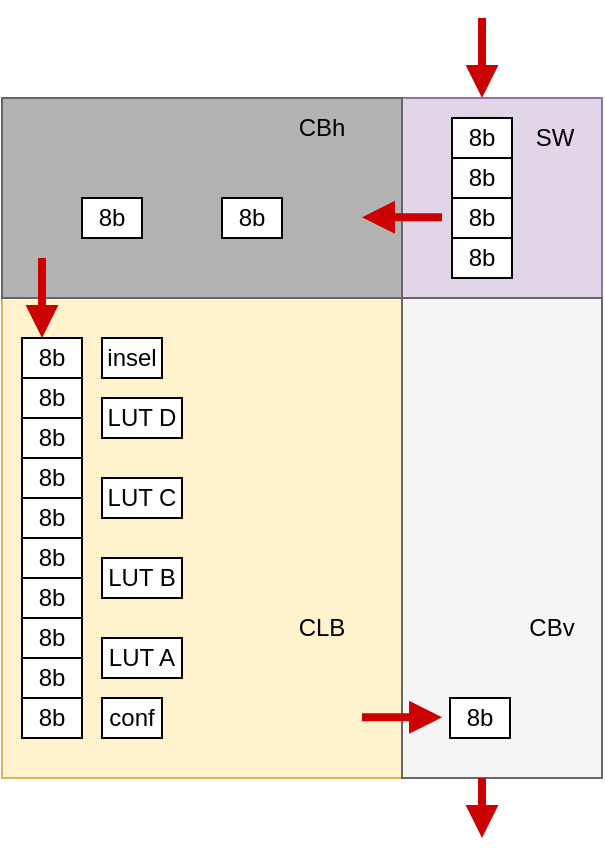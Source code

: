<mxfile version="20.6.2" type="device"><diagram id="PfG6wVyMekd5EcTOSlqW" name="Page-1"><mxGraphModel dx="1078" dy="712" grid="1" gridSize="10" guides="1" tooltips="1" connect="1" arrows="1" fold="1" page="1" pageScale="1" pageWidth="827" pageHeight="1169" math="0" shadow="0"><root><mxCell id="0"/><mxCell id="1" parent="0"/><mxCell id="RmPmXAH7n7uDsrS-T3tL-1" value="" style="rounded=0;whiteSpace=wrap;html=1;fillColor=#fff2cc;strokeColor=#d6b656;" parent="1" vertex="1"><mxGeometry x="160" y="160" width="200" height="240" as="geometry"/></mxCell><mxCell id="RmPmXAH7n7uDsrS-T3tL-2" value="" style="rounded=0;whiteSpace=wrap;html=1;fillColor=#e1d5e7;strokeColor=#9673a6;" parent="1" vertex="1"><mxGeometry x="360" y="60" width="100" height="100" as="geometry"/></mxCell><mxCell id="RmPmXAH7n7uDsrS-T3tL-3" value="" style="rounded=0;whiteSpace=wrap;html=1;fillColor=#B3B3B3;strokeColor=#666666;fontColor=#333333;" parent="1" vertex="1"><mxGeometry x="160" y="60" width="200" height="100" as="geometry"/></mxCell><mxCell id="RmPmXAH7n7uDsrS-T3tL-4" value="" style="rounded=0;whiteSpace=wrap;html=1;fillColor=#f5f5f5;strokeColor=#666666;fontColor=#333333;" parent="1" vertex="1"><mxGeometry x="360" y="160" width="100" height="240" as="geometry"/></mxCell><mxCell id="RmPmXAH7n7uDsrS-T3tL-5" value="" style="endArrow=block;html=1;rounded=0;strokeColor=#CC0000;strokeWidth=4;endFill=1;entryX=0.4;entryY=0;entryDx=0;entryDy=0;entryPerimeter=0;" parent="1" target="RmPmXAH7n7uDsrS-T3tL-2" edge="1"><mxGeometry width="50" height="50" relative="1" as="geometry"><mxPoint x="400" y="20" as="sourcePoint"/><mxPoint x="450" as="targetPoint"/></mxGeometry></mxCell><mxCell id="RmPmXAH7n7uDsrS-T3tL-6" value="" style="endArrow=block;html=1;rounded=0;strokeColor=#CC0000;strokeWidth=4;endFill=1;" parent="1" edge="1"><mxGeometry width="50" height="50" relative="1" as="geometry"><mxPoint x="380" y="119.66" as="sourcePoint"/><mxPoint x="340" y="119.66" as="targetPoint"/></mxGeometry></mxCell><mxCell id="RmPmXAH7n7uDsrS-T3tL-7" value="" style="endArrow=block;html=1;rounded=0;strokeColor=#CC0000;strokeWidth=4;endFill=1;exitX=0.4;exitY=1;exitDx=0;exitDy=0;exitPerimeter=0;" parent="1" source="RmPmXAH7n7uDsrS-T3tL-4" edge="1"><mxGeometry width="50" height="50" relative="1" as="geometry"><mxPoint x="399.66" y="460" as="sourcePoint"/><mxPoint x="400" y="430" as="targetPoint"/></mxGeometry></mxCell><mxCell id="RmPmXAH7n7uDsrS-T3tL-8" value="" style="endArrow=block;html=1;rounded=0;strokeColor=#CC0000;strokeWidth=4;endFill=1;" parent="1" edge="1"><mxGeometry width="50" height="50" relative="1" as="geometry"><mxPoint x="180" y="140" as="sourcePoint"/><mxPoint x="180" y="180" as="targetPoint"/></mxGeometry></mxCell><mxCell id="RmPmXAH7n7uDsrS-T3tL-9" value="" style="endArrow=block;html=1;rounded=0;strokeColor=#CC0000;strokeWidth=4;endFill=1;" parent="1" edge="1"><mxGeometry width="50" height="50" relative="1" as="geometry"><mxPoint x="340" y="369.66" as="sourcePoint"/><mxPoint x="380" y="369.66" as="targetPoint"/></mxGeometry></mxCell><mxCell id="RmPmXAH7n7uDsrS-T3tL-10" value="8b" style="rounded=0;whiteSpace=wrap;html=1;" parent="1" vertex="1"><mxGeometry x="385" y="90" width="30" height="20" as="geometry"/></mxCell><mxCell id="RmPmXAH7n7uDsrS-T3tL-11" value="8b" style="rounded=0;whiteSpace=wrap;html=1;" parent="1" vertex="1"><mxGeometry x="270" y="110" width="30" height="20" as="geometry"/></mxCell><mxCell id="RmPmXAH7n7uDsrS-T3tL-12" value="8b" style="rounded=0;whiteSpace=wrap;html=1;" parent="1" vertex="1"><mxGeometry x="200" y="110" width="30" height="20" as="geometry"/></mxCell><mxCell id="RmPmXAH7n7uDsrS-T3tL-13" value="8b" style="rounded=0;whiteSpace=wrap;html=1;" parent="1" vertex="1"><mxGeometry x="170" y="180" width="30" height="20" as="geometry"/></mxCell><mxCell id="RmPmXAH7n7uDsrS-T3tL-14" value="insel" style="rounded=0;whiteSpace=wrap;html=1;" parent="1" vertex="1"><mxGeometry x="210" y="180" width="30" height="20" as="geometry"/></mxCell><mxCell id="RmPmXAH7n7uDsrS-T3tL-15" value="8b" style="rounded=0;whiteSpace=wrap;html=1;" parent="1" vertex="1"><mxGeometry x="170" y="200" width="30" height="20" as="geometry"/></mxCell><mxCell id="RmPmXAH7n7uDsrS-T3tL-16" value="8b" style="rounded=0;whiteSpace=wrap;html=1;" parent="1" vertex="1"><mxGeometry x="170" y="220" width="30" height="20" as="geometry"/></mxCell><mxCell id="RmPmXAH7n7uDsrS-T3tL-17" value="LUT D" style="rounded=0;whiteSpace=wrap;html=1;" parent="1" vertex="1"><mxGeometry x="210" y="210" width="40" height="20" as="geometry"/></mxCell><mxCell id="RmPmXAH7n7uDsrS-T3tL-18" value="LUT C" style="rounded=0;whiteSpace=wrap;html=1;" parent="1" vertex="1"><mxGeometry x="210" y="250" width="40" height="20" as="geometry"/></mxCell><mxCell id="RmPmXAH7n7uDsrS-T3tL-19" value="8b" style="rounded=0;whiteSpace=wrap;html=1;" parent="1" vertex="1"><mxGeometry x="170" y="260" width="30" height="20" as="geometry"/></mxCell><mxCell id="RmPmXAH7n7uDsrS-T3tL-20" value="8b" style="rounded=0;whiteSpace=wrap;html=1;" parent="1" vertex="1"><mxGeometry x="170" y="240" width="30" height="20" as="geometry"/></mxCell><mxCell id="RmPmXAH7n7uDsrS-T3tL-21" value="LUT B" style="rounded=0;whiteSpace=wrap;html=1;" parent="1" vertex="1"><mxGeometry x="210" y="290" width="40" height="20" as="geometry"/></mxCell><mxCell id="RmPmXAH7n7uDsrS-T3tL-22" value="8b" style="rounded=0;whiteSpace=wrap;html=1;" parent="1" vertex="1"><mxGeometry x="170" y="300" width="30" height="20" as="geometry"/></mxCell><mxCell id="RmPmXAH7n7uDsrS-T3tL-23" value="8b" style="rounded=0;whiteSpace=wrap;html=1;" parent="1" vertex="1"><mxGeometry x="170" y="280" width="30" height="20" as="geometry"/></mxCell><mxCell id="RmPmXAH7n7uDsrS-T3tL-24" value="LUT A" style="rounded=0;whiteSpace=wrap;html=1;" parent="1" vertex="1"><mxGeometry x="210" y="330" width="40" height="20" as="geometry"/></mxCell><mxCell id="RmPmXAH7n7uDsrS-T3tL-25" value="8b" style="rounded=0;whiteSpace=wrap;html=1;" parent="1" vertex="1"><mxGeometry x="170" y="340" width="30" height="20" as="geometry"/></mxCell><mxCell id="RmPmXAH7n7uDsrS-T3tL-26" value="8b" style="rounded=0;whiteSpace=wrap;html=1;" parent="1" vertex="1"><mxGeometry x="170" y="320" width="30" height="20" as="geometry"/></mxCell><mxCell id="RmPmXAH7n7uDsrS-T3tL-27" value="8b" style="rounded=0;whiteSpace=wrap;html=1;" parent="1" vertex="1"><mxGeometry x="170" y="360" width="30" height="20" as="geometry"/></mxCell><mxCell id="RmPmXAH7n7uDsrS-T3tL-28" value="conf" style="rounded=0;whiteSpace=wrap;html=1;" parent="1" vertex="1"><mxGeometry x="210" y="360" width="30" height="20" as="geometry"/></mxCell><mxCell id="RmPmXAH7n7uDsrS-T3tL-29" value="8b" style="rounded=0;whiteSpace=wrap;html=1;" parent="1" vertex="1"><mxGeometry x="384" y="360" width="30" height="20" as="geometry"/></mxCell><mxCell id="RmPmXAH7n7uDsrS-T3tL-30" value="8b" style="rounded=0;whiteSpace=wrap;html=1;" parent="1" vertex="1"><mxGeometry x="385" y="110" width="30" height="20" as="geometry"/></mxCell><mxCell id="RmPmXAH7n7uDsrS-T3tL-31" value="8b" style="rounded=0;whiteSpace=wrap;html=1;" parent="1" vertex="1"><mxGeometry x="385" y="130" width="30" height="20" as="geometry"/></mxCell><mxCell id="RmPmXAH7n7uDsrS-T3tL-32" value="8b" style="rounded=0;whiteSpace=wrap;html=1;" parent="1" vertex="1"><mxGeometry x="385" y="70" width="30" height="20" as="geometry"/></mxCell><mxCell id="BWO-wytgtRIktavisDBT-1" value="CBv" style="text;html=1;strokeColor=none;fillColor=none;align=center;verticalAlign=middle;whiteSpace=wrap;rounded=0;" vertex="1" parent="1"><mxGeometry x="410" y="310" width="50" height="30" as="geometry"/></mxCell><mxCell id="BWO-wytgtRIktavisDBT-2" value="CLB" style="text;html=1;strokeColor=none;fillColor=none;align=center;verticalAlign=middle;whiteSpace=wrap;rounded=0;" vertex="1" parent="1"><mxGeometry x="290" y="310" width="60" height="30" as="geometry"/></mxCell><mxCell id="BWO-wytgtRIktavisDBT-3" value="CBh" style="text;html=1;strokeColor=none;fillColor=none;align=center;verticalAlign=middle;whiteSpace=wrap;rounded=0;" vertex="1" parent="1"><mxGeometry x="290" y="60" width="60" height="30" as="geometry"/></mxCell><mxCell id="BWO-wytgtRIktavisDBT-4" value="SW" style="text;html=1;strokeColor=none;fillColor=none;align=center;verticalAlign=middle;whiteSpace=wrap;rounded=0;" vertex="1" parent="1"><mxGeometry x="414" y="65" width="45" height="30" as="geometry"/></mxCell></root></mxGraphModel></diagram></mxfile>